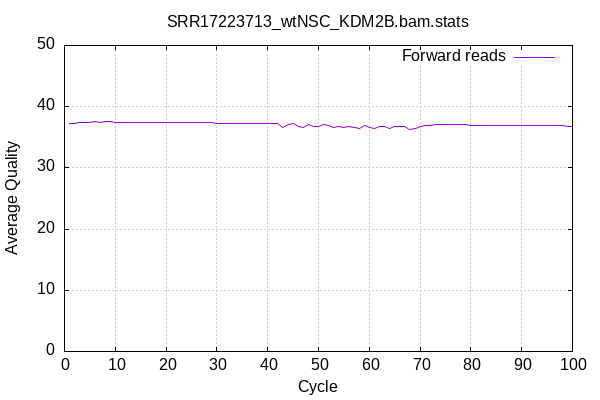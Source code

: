 
            set terminal png size 600,400 truecolor
            set output "SRR17223713_wtNSC_KDM2B_stats/quals.png"
            set grid xtics ytics y2tics back lc rgb "#cccccc"
            set ylabel "Average Quality"
            set xlabel "Cycle"
            set yrange [0:50]
            set title "SRR17223713_wtNSC_KDM2B.bam.stats" noenhanced
            plot '-' using 1:2 with lines title 'Forward reads' 
        1	37.22
2	37.33
3	37.42
4	37.47
5	37.49
6	37.51
7	37.49
8	37.50
9	37.50
10	37.48
11	37.48
12	37.48
13	37.48
14	37.47
15	37.47
16	37.47
17	37.46
18	37.46
19	37.46
20	37.43
21	37.45
22	37.43
23	37.43
24	37.41
25	37.40
26	37.37
27	37.36
28	37.36
29	37.35
30	37.33
31	37.33
32	37.32
33	37.32
34	37.31
35	37.30
36	37.29
37	37.28
38	37.28
39	37.27
40	37.26
41	37.21
42	37.23
43	36.67
44	37.07
45	37.21
46	36.76
47	36.64
48	37.05
49	36.74
50	36.73
51	37.05
52	36.92
53	36.64
54	36.69
55	36.56
56	36.84
57	36.54
58	36.48
59	36.90
60	36.60
61	36.44
62	36.76
63	36.82
64	36.46
65	36.79
66	36.84
67	36.77
68	36.33
69	36.44
70	36.73
71	36.90
72	36.98
73	37.01
74	37.04
75	37.02
76	37.01
77	37.01
78	37.01
79	37.01
80	37.00
81	36.98
82	36.99
83	36.98
84	36.96
85	36.95
86	36.94
87	36.94
88	36.94
89	36.94
90	36.92
91	36.87
92	36.88
93	36.87
94	36.87
95	36.86
96	36.85
97	36.86
98	36.85
99	36.84
100	36.83
end
